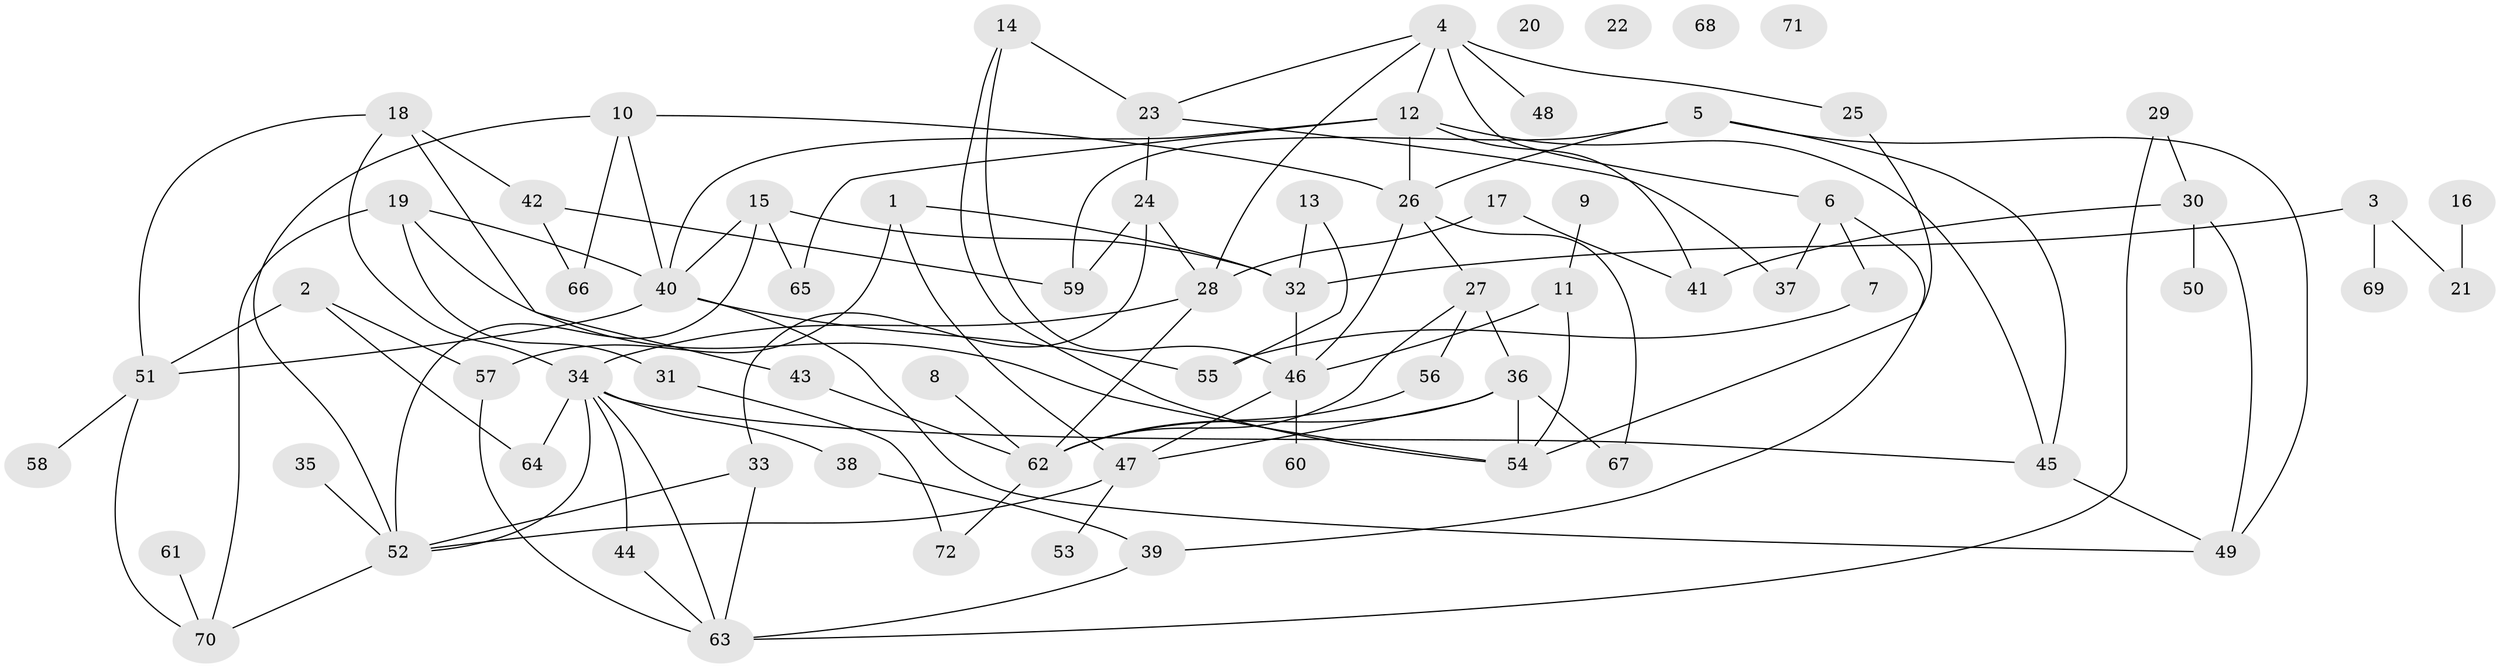 // coarse degree distribution, {3: 0.16666666666666666, 4: 0.08333333333333333, 2: 0.1875, 9: 0.041666666666666664, 5: 0.08333333333333333, 1: 0.16666666666666666, 7: 0.08333333333333333, 6: 0.08333333333333333, 0: 0.08333333333333333, 10: 0.020833333333333332}
// Generated by graph-tools (version 1.1) at 2025/23/03/03/25 07:23:28]
// undirected, 72 vertices, 111 edges
graph export_dot {
graph [start="1"]
  node [color=gray90,style=filled];
  1;
  2;
  3;
  4;
  5;
  6;
  7;
  8;
  9;
  10;
  11;
  12;
  13;
  14;
  15;
  16;
  17;
  18;
  19;
  20;
  21;
  22;
  23;
  24;
  25;
  26;
  27;
  28;
  29;
  30;
  31;
  32;
  33;
  34;
  35;
  36;
  37;
  38;
  39;
  40;
  41;
  42;
  43;
  44;
  45;
  46;
  47;
  48;
  49;
  50;
  51;
  52;
  53;
  54;
  55;
  56;
  57;
  58;
  59;
  60;
  61;
  62;
  63;
  64;
  65;
  66;
  67;
  68;
  69;
  70;
  71;
  72;
  1 -- 32;
  1 -- 47;
  1 -- 57;
  2 -- 51;
  2 -- 57;
  2 -- 64;
  3 -- 21;
  3 -- 32;
  3 -- 69;
  4 -- 6;
  4 -- 12;
  4 -- 23;
  4 -- 25;
  4 -- 28;
  4 -- 48;
  5 -- 26;
  5 -- 45;
  5 -- 49;
  5 -- 59;
  6 -- 7;
  6 -- 37;
  6 -- 39;
  7 -- 55;
  8 -- 62;
  9 -- 11;
  10 -- 26;
  10 -- 40;
  10 -- 52;
  10 -- 66;
  11 -- 46;
  11 -- 54;
  12 -- 26;
  12 -- 40;
  12 -- 41;
  12 -- 45;
  12 -- 65;
  13 -- 32;
  13 -- 55;
  14 -- 23;
  14 -- 46;
  14 -- 54;
  15 -- 32;
  15 -- 40;
  15 -- 52;
  15 -- 65;
  16 -- 21;
  17 -- 28;
  17 -- 41;
  18 -- 34;
  18 -- 42;
  18 -- 43;
  18 -- 51;
  19 -- 31;
  19 -- 40;
  19 -- 54;
  19 -- 70;
  23 -- 24;
  23 -- 37;
  24 -- 28;
  24 -- 33;
  24 -- 59;
  25 -- 54;
  26 -- 27;
  26 -- 46;
  26 -- 67;
  27 -- 36;
  27 -- 56;
  27 -- 62;
  28 -- 34;
  28 -- 62;
  29 -- 30;
  29 -- 63;
  30 -- 41;
  30 -- 49;
  30 -- 50;
  31 -- 72;
  32 -- 46;
  33 -- 52;
  33 -- 63;
  34 -- 38;
  34 -- 44;
  34 -- 45;
  34 -- 52;
  34 -- 63;
  34 -- 64;
  35 -- 52;
  36 -- 47;
  36 -- 54;
  36 -- 62;
  36 -- 67;
  38 -- 39;
  39 -- 63;
  40 -- 49;
  40 -- 51;
  40 -- 55;
  42 -- 59;
  42 -- 66;
  43 -- 62;
  44 -- 63;
  45 -- 49;
  46 -- 47;
  46 -- 60;
  47 -- 52;
  47 -- 53;
  51 -- 58;
  51 -- 70;
  52 -- 70;
  56 -- 62;
  57 -- 63;
  61 -- 70;
  62 -- 72;
}

